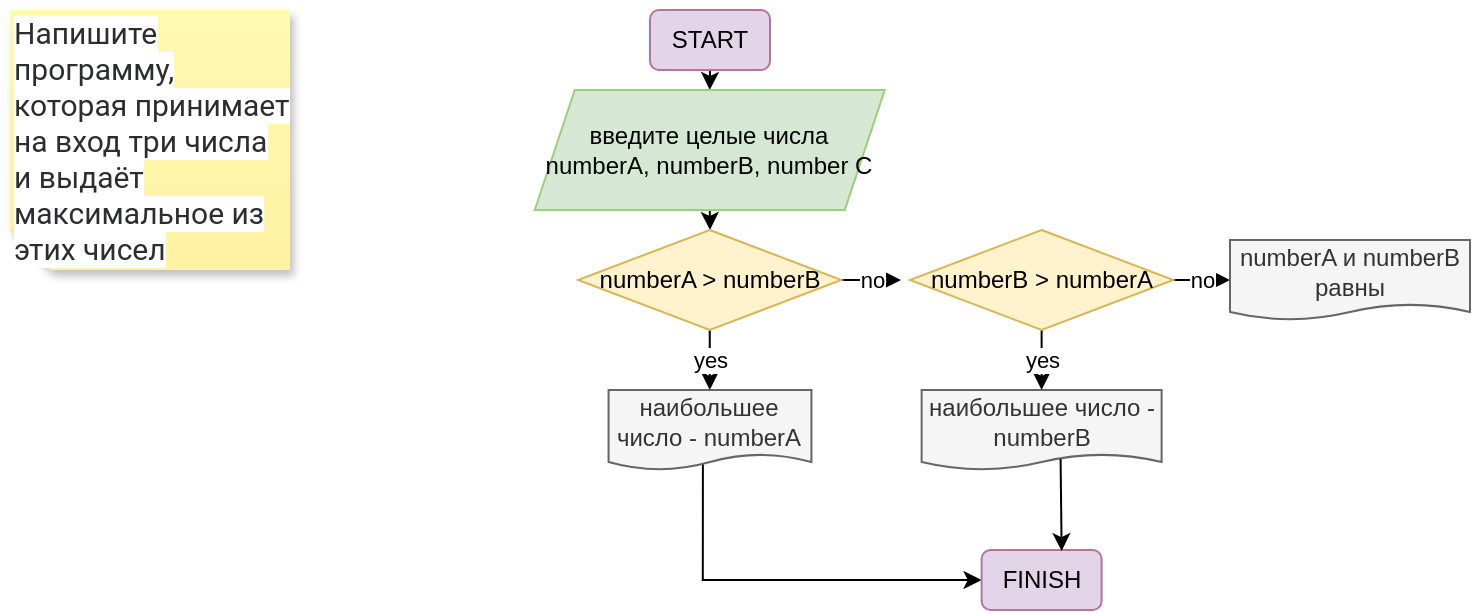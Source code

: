 <mxfile version="20.3.0" type="device"><diagram id="RBSy06l61cCSNPGjdzoy" name="Страница 1"><mxGraphModel dx="711" dy="433" grid="1" gridSize="10" guides="1" tooltips="1" connect="1" arrows="1" fold="1" page="1" pageScale="1" pageWidth="827" pageHeight="1169" math="0" shadow="0"><root><mxCell id="0"/><mxCell id="1" parent="0"/><mxCell id="ASfDf8phUozuFSxP0lh7-1" value="&lt;span style=&quot;color: rgb(44, 45, 48); font-family: Roboto, &amp;quot;San Francisco&amp;quot;, &amp;quot;Helvetica Neue&amp;quot;, Helvetica, Arial; font-size: 15px; background-color: rgb(255, 255, 255);&quot;&gt;Напишите программу, которая принимает на вход три числа и выдаёт максимальное из этих чисел&lt;/span&gt;" style="shape=note;whiteSpace=wrap;html=1;backgroundOutline=1;fontColor=#000000;darkOpacity=0.05;fillColor=#FFF9B2;strokeColor=none;fillStyle=solid;direction=west;gradientDirection=north;gradientColor=#FFF2A1;shadow=1;size=20;pointerEvents=1;align=left;" parent="1" vertex="1"><mxGeometry x="10" y="10" width="140" height="130" as="geometry"/></mxCell><mxCell id="ASfDf8phUozuFSxP0lh7-6" style="edgeStyle=orthogonalEdgeStyle;rounded=0;orthogonalLoop=1;jettySize=auto;html=1;exitX=0.5;exitY=1;exitDx=0;exitDy=0;entryX=0.5;entryY=0;entryDx=0;entryDy=0;" parent="1" source="ASfDf8phUozuFSxP0lh7-2" target="ASfDf8phUozuFSxP0lh7-3" edge="1"><mxGeometry relative="1" as="geometry"/></mxCell><mxCell id="ASfDf8phUozuFSxP0lh7-2" value="START" style="rounded=1;whiteSpace=wrap;html=1;fillColor=#e1d5e7;strokeColor=#B5739D;" parent="1" vertex="1"><mxGeometry x="330" y="10" width="60" height="30" as="geometry"/></mxCell><mxCell id="ASfDf8phUozuFSxP0lh7-7" style="edgeStyle=orthogonalEdgeStyle;rounded=0;orthogonalLoop=1;jettySize=auto;html=1;exitX=0.5;exitY=1;exitDx=0;exitDy=0;entryX=0.5;entryY=0;entryDx=0;entryDy=0;" parent="1" source="ASfDf8phUozuFSxP0lh7-3" edge="1"><mxGeometry relative="1" as="geometry"><mxPoint x="360.005" y="90" as="targetPoint"/></mxGeometry></mxCell><mxCell id="IOiWUA-uz-ovVfXYByyx-3" style="edgeStyle=orthogonalEdgeStyle;rounded=0;orthogonalLoop=1;jettySize=auto;html=1;exitX=0.5;exitY=1;exitDx=0;exitDy=0;entryX=0.5;entryY=0;entryDx=0;entryDy=0;" parent="1" source="ASfDf8phUozuFSxP0lh7-3" edge="1"><mxGeometry relative="1" as="geometry"><mxPoint x="360" y="120" as="targetPoint"/></mxGeometry></mxCell><mxCell id="ASfDf8phUozuFSxP0lh7-3" value="введите целые числа numberA, numberB, number C" style="shape=parallelogram;perimeter=parallelogramPerimeter;whiteSpace=wrap;html=1;fixedSize=1;strokeColor=#97D077;fillColor=#d5e8d4;" parent="1" vertex="1"><mxGeometry x="272.38" y="50" width="175" height="60" as="geometry"/></mxCell><mxCell id="IOiWUA-uz-ovVfXYByyx-16" style="edgeStyle=orthogonalEdgeStyle;rounded=0;orthogonalLoop=1;jettySize=auto;html=1;exitX=0.465;exitY=0.863;exitDx=0;exitDy=0;entryX=0;entryY=0.5;entryDx=0;entryDy=0;exitPerimeter=0;" parent="1" source="ASfDf8phUozuFSxP0lh7-5" target="ASfDf8phUozuFSxP0lh7-9" edge="1"><mxGeometry relative="1" as="geometry"><Array as="points"><mxPoint x="356" y="295"/></Array></mxGeometry></mxCell><mxCell id="ASfDf8phUozuFSxP0lh7-5" value="наибольшее число - numberA" style="shape=document;whiteSpace=wrap;html=1;boundedLbl=1;strokeColor=#666666;fillColor=#f5f5f5;fontColor=#333333;size=0.199;" parent="1" vertex="1"><mxGeometry x="309.28" y="200" width="101.44" height="40" as="geometry"/></mxCell><mxCell id="ASfDf8phUozuFSxP0lh7-9" value="FINISH" style="rounded=1;whiteSpace=wrap;html=1;fillColor=#e1d5e7;strokeColor=#B5739D;" parent="1" vertex="1"><mxGeometry x="495.81" y="280" width="60" height="30" as="geometry"/></mxCell><mxCell id="IOiWUA-uz-ovVfXYByyx-8" value="yes" style="edgeStyle=orthogonalEdgeStyle;rounded=0;orthogonalLoop=1;jettySize=auto;html=1;exitX=0.5;exitY=1;exitDx=0;exitDy=0;" parent="1" source="IOiWUA-uz-ovVfXYByyx-2" edge="1"><mxGeometry relative="1" as="geometry"><mxPoint x="360" y="200" as="targetPoint"/><Array as="points"><mxPoint x="360" y="200"/><mxPoint x="360" y="200"/></Array></mxGeometry></mxCell><mxCell id="Ny5AUMlnjHfm5pfBAhwy-3" value="no" style="edgeStyle=orthogonalEdgeStyle;rounded=0;orthogonalLoop=1;jettySize=auto;html=1;exitX=1;exitY=0.5;exitDx=0;exitDy=0;entryX=-0.034;entryY=0.51;entryDx=0;entryDy=0;entryPerimeter=0;" parent="1" source="IOiWUA-uz-ovVfXYByyx-2" target="Ny5AUMlnjHfm5pfBAhwy-2" edge="1"><mxGeometry relative="1" as="geometry"/></mxCell><mxCell id="IOiWUA-uz-ovVfXYByyx-2" value="numberA &amp;gt; numberB" style="rhombus;whiteSpace=wrap;html=1;strokeColor=#d6b656;fillColor=#fff2cc;" parent="1" vertex="1"><mxGeometry x="294.07" y="120" width="131.62" height="50" as="geometry"/></mxCell><mxCell id="IOiWUA-uz-ovVfXYByyx-12" value="наибольшее число - numberB" style="shape=document;whiteSpace=wrap;html=1;boundedLbl=1;strokeColor=#666666;fillColor=#f5f5f5;fontColor=#333333;size=0.199;" parent="1" vertex="1"><mxGeometry x="465.81" y="200" width="120" height="40" as="geometry"/></mxCell><mxCell id="IOiWUA-uz-ovVfXYByyx-17" value="" style="endArrow=classic;html=1;rounded=0;entryX=0.667;entryY=0.017;entryDx=0;entryDy=0;entryPerimeter=0;exitX=0.579;exitY=0.863;exitDx=0;exitDy=0;exitPerimeter=0;" parent="1" source="IOiWUA-uz-ovVfXYByyx-12" target="ASfDf8phUozuFSxP0lh7-9" edge="1"><mxGeometry width="50" height="50" relative="1" as="geometry"><mxPoint x="520" y="190" as="sourcePoint"/><mxPoint x="520" y="290" as="targetPoint"/></mxGeometry></mxCell><mxCell id="Ny5AUMlnjHfm5pfBAhwy-4" value="yes" style="edgeStyle=orthogonalEdgeStyle;rounded=0;orthogonalLoop=1;jettySize=auto;html=1;exitX=0.5;exitY=1;exitDx=0;exitDy=0;entryX=0.5;entryY=0;entryDx=0;entryDy=0;" parent="1" source="Ny5AUMlnjHfm5pfBAhwy-2" target="IOiWUA-uz-ovVfXYByyx-12" edge="1"><mxGeometry relative="1" as="geometry"/></mxCell><mxCell id="Ny5AUMlnjHfm5pfBAhwy-6" value="no" style="edgeStyle=orthogonalEdgeStyle;rounded=0;orthogonalLoop=1;jettySize=auto;html=1;exitX=1;exitY=0.5;exitDx=0;exitDy=0;entryX=0;entryY=0.5;entryDx=0;entryDy=0;" parent="1" source="Ny5AUMlnjHfm5pfBAhwy-2" target="Ny5AUMlnjHfm5pfBAhwy-5" edge="1"><mxGeometry relative="1" as="geometry"/></mxCell><mxCell id="Ny5AUMlnjHfm5pfBAhwy-2" value="numberB &amp;gt; numberA" style="rhombus;whiteSpace=wrap;html=1;strokeColor=#d6b656;fillColor=#fff2cc;" parent="1" vertex="1"><mxGeometry x="460" y="120" width="131.62" height="50" as="geometry"/></mxCell><mxCell id="Ny5AUMlnjHfm5pfBAhwy-5" value="numberA и numberB равны" style="shape=document;whiteSpace=wrap;html=1;boundedLbl=1;strokeColor=#666666;fillColor=#f5f5f5;fontColor=#333333;size=0.199;" parent="1" vertex="1"><mxGeometry x="620" y="125" width="120" height="40" as="geometry"/></mxCell></root></mxGraphModel></diagram></mxfile>